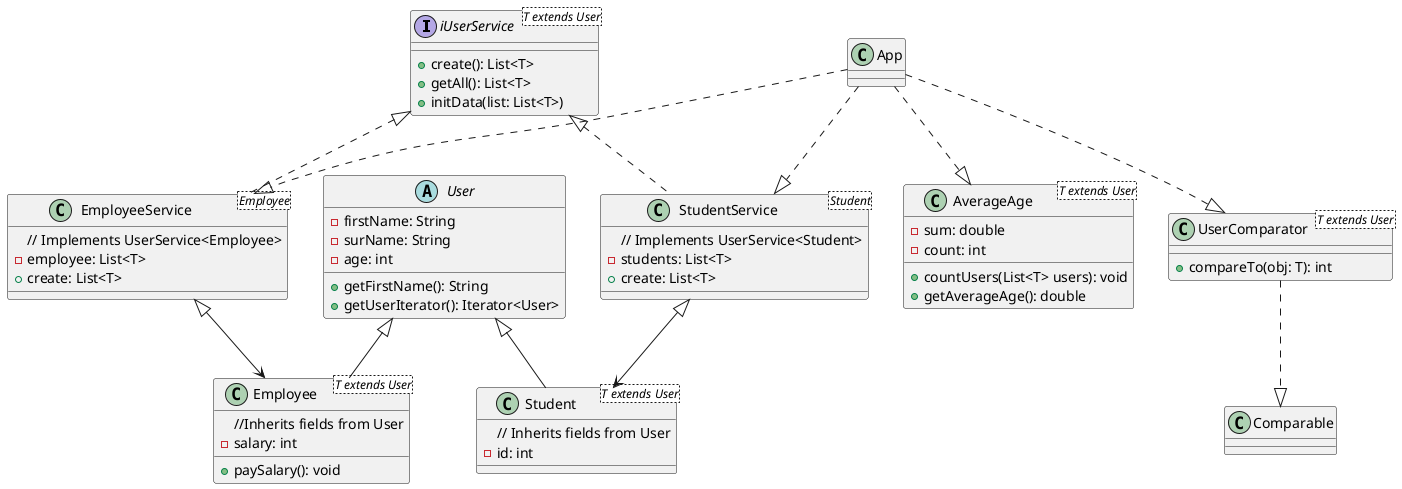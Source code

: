 @startuml



interface iUserService<T extends User> {
    + create(): List<T>
    + getAll(): List<T>
    + initData(list: List<T>)

}

abstract class User {
    - firstName: String
    - surName: String
    - age: int
    +getFirstName(): String
    +getUserIterator(): Iterator<User>
}
class UserComparator<T extends User> {
    + compareTo(obj: T): int
}


class Student<T extends User> {
    // Inherits fields from User
    -id: int
}

class Employee<T extends User>{
    //Inherits fields from User
    - salary: int
    + paySalary(): void
}
class App {

}
class StudentService<Student> {
    // Implements UserService<Student>
    - students: List<T>
    + create: List<T>
}
class EmployeeService<Employee> {
    // Implements UserService<Employee>
    - employee: List<T>
    + create: List<T>
}
class AverageAge<T extends User> {
    - sum: double
    - count: int
    +countUsers(List<T> users): void
    +getAverageAge(): double
}

StudentService <|--> Student
EmployeeService <|--> Employee
User <|-- Student
User <|-- Employee
App ..|> StudentService
App ..|> EmployeeService
App ..|> UserComparator
App ..|> AverageAge
UserComparator ..|> Comparable
iUserService <|.. StudentService
iUserService <|.. EmployeeService

@enduml

